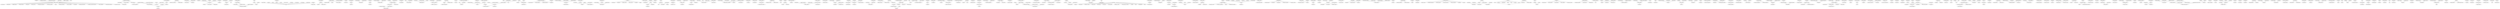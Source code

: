 strict graph  {
	911	 [label="b'healthcare'",
		level=2];
	659	 [label="b'machine learning'",
		level=1];
	911 -- 659;
	3839	 [label="b'geotechnical engineering'",
		level=2];
	3842	 [label="b'geomechanics'",
		level=2];
	3839 -- 3842;
	3830	 [label="b'civil engineering'",
		level=2];
	3839 -- 3830;
	3421	 [label="b'health policy'",
		level=2];
	5597	 [label="b'health services research'",
		level=2];
	3421 -- 5597;
	2245	 [label="b'health economics'",
		level=1];
	3421 -- 2245;
	3662	 [label="b'particle physics'",
		level=2];
	3685	 [label="b'nuclear physics'",
		level=2];
	3662 -- 3685;
	1147	 [label="b'cosmology'",
		level=1];
	3662 -- 1147;
	388	 [label="b'speciation'",
		level=2];
	345	 [label="b'evolution'",
		level=1];
	388 -- 345;
	2657	 [label="b'electromagnetics'",
		level=2];
	2648	 [label="b'antennas'",
		level=2];
	2657 -- 2648;
	1936	 [label="b'health psychology'",
		level=2];
	1922	 [label="b'social psychology'",
		level=1];
	1936 -- 1922;
	4037	 [label="b'ptsd'",
		level=2];
	1584	 [label="b'trauma'",
		level=2];
	4037 -- 1584;
	742	 [label="b'marine biology'",
		level=2];
	374	 [label="b'ecology'",
		level=1];
	742 -- 374;
	3160	 [label="b'protein folding'",
		level=2];
	3012	 [label="b'biophysics'",
		level=1];
	3160 -- 3012;
	1524	 [label="b'image processing'",
		level=1];
	4227	 [label="b'biomedical imaging'",
		level=2];
	1524 -- 4227;
	4211	 [label="b'signal'",
		level=2];
	1524 -- 4211;
	4212	 [label="b'inverse problems'",
		level=2];
	1524 -- 4212;
	561	 [label="b'sociology'",
		level=1];
	1710	 [label="b'social theory'",
		level=2];
	561 -- 1710;
	4398	 [label="b'supercapacitors'",
		level=2];
	4391	 [label="b'batteries'",
		level=2];
	4398 -- 4391;
	3233	 [label="b'international law'",
		level=2];
	440	 [label="b'human rights'",
		level=1];
	3233 -- 440;
	3159	 [label="b'soft matter'",
		level=1];
	3746	 [label="b'colloids'",
		level=2];
	3159 -- 3746;
	414	 [label="b'economic development'",
		level=2];
	397	 [label="b'political economy'",
		level=1];
	414 -- 397;
	4731	 [label="b'mathematics education'",
		level=2];
	4606	 [label="b'teacher education'",
		level=2];
	4731 -- 4606;
	2470	 [label="b'schizophrenia'",
		level=2];
	476	 [label="b'neuroimaging'",
		level=1];
	2470 -- 476;
	3031	 [label="b'nmr'",
		level=2];
	3011	 [label="b'structural biology'",
		level=1];
	3031 -- 3011;
	1102	 [label="b'soil science'",
		level=2];
	1085	 [label="b'biogeochemistry'",
		level=1];
	1102 -- 1085;
	2776	 [label="b'neuropsychology'",
		level=2];
	556	 [label="b'cognitive neuroscience'",
		level=1];
	2776 -- 556;
	2225	 [label="b'meteorology'",
		level=2];
	1304	 [label="b'climate'",
		level=1];
	2225 -- 1304;
	4356	 [label="b'atmospheric science'",
		level=2];
	2225 -- 4356;
	1641	 [label="b'wireless'",
		level=2];
	1623	 [label="b'networks'",
		level=1];
	1641 -- 1623;
	4830	 [label="b'risk'",
		level=2];
	5	 [label="b'resilience'",
		level=2];
	4830 -- 5;
	1135	 [label="b'information literacy'",
		level=2];
	1128	 [label="b'library'",
		level=2];
	1135 -- 1128;
	1229	 [label="b'e-learning'",
		level=2];
	560	 [label="b'educational technology'",
		level=1];
	1229 -- 560;
	2013	 [label="b'aids'",
		level=2];
	1807	 [label="b'hiv'",
		level=1];
	2013 -- 1807;
	1140	 [label="b'bibliometrics'",
		level=2];
	1134	 [label="b'information science'",
		level=2];
	1140 -- 1134;
	1864	 [label="b'ethics'",
		level=1];
	1870	 [label="b'bioethics'",
		level=2];
	1864 -- 1870;
	1871	 [label="b'political philosophy'",
		level=2];
	1864 -- 1871;
	71	 [label="b'condensed matter physics'",
		level=1];
	1902	 [label="b'superconductivity'",
		level=2];
	71 -- 1902;
	1904	 [label="b'theoretical physics'",
		level=2];
	71 -- 1904;
	1909	 [label="b'computational physics'",
		level=2];
	71 -- 1909;
	1897	 [label="b'magnetism'",
		level=2];
	71 -- 1897;
	983	 [label="b'social network analysis'",
		level=2];
	837	 [label="b'data mining'",
		level=1];
	983 -- 837;
	1777	 [label="b'investments'",
		level=2];
	1764	 [label="b'finance'",
		level=1];
	1777 -- 1764;
	3554	 [label="b'american politics'",
		level=2];
	3548	 [label="b'public opinion'",
		level=1];
	3554 -- 3548;
	1519	 [label="b'robotics'",
		level=1];
	2404	 [label="b'mechatronics'",
		level=2];
	1519 -- 2404;
	2393	 [label="b'automation'",
		level=2];
	1519 -- 2393;
	2379	 [label="b'nonlinear control'",
		level=2];
	1519 -- 2379;
	2424	 [label="b'control systems'",
		level=2];
	1519 -- 2424;
	2382	 [label="b'navigation'",
		level=2];
	1519 -- 2382;
	2384	 [label="b'haptics'",
		level=2];
	1519 -- 2384;
	1690	 [label="b'linguistics'",
		level=1];
	2207	 [label="b'syntax'",
		level=2];
	1690 -- 2207;
	2205	 [label="b'sociolinguistics'",
		level=2];
	1690 -- 2205;
	2206	 [label="b'phonology'",
		level=2];
	1690 -- 2206;
	2342	 [label="b'urban'",
		level=2];
	2333	 [label="b'architecture'",
		level=1];
	2342 -- 2333;
	4250	 [label="b'innate immunity'",
		level=2];
	247	 [label="b'inflammation'",
		level=1];
	4250 -- 247;
	1531	 [label="b'image analysis'",
		level=2];
	841	 [label="b'computer vision'",
		level=1];
	1531 -- 841;
	1926	 [label="b'emotion regulation'",
		level=2];
	1169	 [label="b'emotion'",
		level=1];
	1926 -- 1169;
	5013	 [label="b'mindfulness'",
		level=2];
	1926 -- 5013;
	2357	 [label="b'urban planning'",
		level=2];
	2360	 [label="b'housing'",
		level=2];
	2357 -- 2360;
	2341	 [label="b'urban design'",
		level=2];
	2357 -- 2341;
	319	 [label="b'plant science'",
		level=2];
	282	 [label="b'molecular biology'",
		level=1];
	319 -- 282;
	2854	 [label="b'interaction design'",
		level=2];
	1009	 [label="b'human-computer interaction'",
		level=1];
	2854 -- 1009;
	1765	 [label="b'economic history'",
		level=2];
	1760	 [label="b'economics'",
		level=1];
	1765 -- 1760;
	1778	 [label="b'urban economics'",
		level=2];
	1771	 [label="b'real estate'",
		level=2];
	1778 -- 1771;
	3251	 [label="b'photonic crystals'",
		level=2];
	644	 [label="b'nanophotonics'",
		level=1];
	3251 -- 644;
	3853	 [label="b'rock mechanics'",
		level=2];
	3842 -- 3853;
	3306	 [label="b'polymer chemistry'",
		level=2];
	29	 [label="b'organic chemistry'",
		level=1];
	3306 -- 29;
	4542	 [label="b'digital libraries'",
		level=2];
	857	 [label="b'information retrieval'",
		level=1];
	4542 -- 857;
	4563	 [label="b'digital humanities'",
		level=2];
	4542 -- 4563;
	4119	 [label="b'ethnicity'",
		level=2];
	2809	 [label="b'race'",
		level=1];
	4119 -- 2809;
	4506	 [label="b'branding'",
		level=2];
	2915	 [label="b'marketing'",
		level=1];
	4506 -- 2915;
	4562	 [label="b'political parties'",
		level=2];
	3552	 [label="b'elections'",
		level=2];
	4562 -- 3552;
	635	 [label="b'optical communications'",
		level=2];
	622	 [label="b'photonics'",
		level=1];
	635 -- 622;
	2256	 [label="b'labour economics'",
		level=2];
	2243	 [label="b'economics of education'",
		level=2];
	2256 -- 2243;
	2804	 [label="b'social movements'",
		level=1];
	3002	 [label="b'political sociology'",
		level=2];
	2804 -- 3002;
	1925	 [label="b'psychophysiology'",
		level=2];
	1169 -- 1925;
	4871	 [label="b'stochastic processes'",
		level=2];
	1742	 [label="b'probability'",
		level=2];
	4871 -- 1742;
	4873	 [label="b'probability theory'",
		level=2];
	4871 -- 4873;
	2597	 [label="b'mineralogy'",
		level=2];
	2584	 [label="b'geochemistry'",
		level=1];
	2597 -- 2584;
	2144	 [label="b'critical theory'",
		level=2];
	2137	 [label="b'cultural studies'",
		level=2];
	2144 -- 2137;
	2324	 [label="b'printed electronics'",
		level=2];
	3719	 [label="b'flexible electronics'",
		level=2];
	2324 -- 3719;
	2316	 [label="b'organic electronics'",
		level=2];
	2324 -- 2316;
	2992	 [label="b'phonetics'",
		level=2];
	2992 -- 2206;
	1274	 [label="b'sustainable development'",
		level=2];
	727	 [label="b'climate change'",
		level=1];
	1274 -- 727;
	3135	 [label="b'system identification'",
		level=2];
	2377	 [label="b'control'",
		level=1];
	3135 -- 2377;
	5142	 [label="b'soil'",
		level=2];
	3515	 [label="b'water'",
		level=2];
	5142 -- 3515;
	2593	 [label="b'paleoclimate'",
		level=2];
	2612	 [label="b'paleoceanography'",
		level=2];
	2593 -- 2612;
	2593 -- 2584;
	4374	 [label="b'social policy'",
		level=2];
	4368	 [label="b'poverty'",
		level=2];
	4374 -- 4368;
	1417	 [label="b'formal methods'",
		level=1];
	5161	 [label="b'verification'",
		level=2];
	1417 -- 5161;
	3897	 [label="b'partial differential equations'",
		level=2];
	3939	 [label="b'analysis'",
		level=2];
	3897 -- 3939;
	3893	 [label="b'numerical analysis'",
		level=1];
	3897 -- 3893;
	4285	 [label="b'computational fluid dynamics'",
		level=1];
	4301	 [label="b'multiphase flow'",
		level=2];
	4285 -- 4301;
	1707	 [label="b'criminology'",
		level=1];
	3491	 [label="b'violence'",
		level=2];
	1707 -- 3491;
	3488	 [label="b'crime'",
		level=2];
	1707 -- 3488;
	2958	 [label="b'coding theory'",
		level=2];
	2933	 [label="b'information theory'",
		level=1];
	2958 -- 2933;
	3874	 [label="b'photocatalysis'",
		level=2];
	54	 [label="b'nanomaterials'",
		level=1];
	3874 -- 54;
	2289	 [label="b'neural engineering'",
		level=2];
	474	 [label="b'biomedical engineering'",
		level=1];
	2289 -- 474;
	1518	 [label="b'computer graphics'",
		level=1];
	2100	 [label="b'visualization'",
		level=2];
	1518 -- 2100;
	2085	 [label="b'virtual reality'",
		level=2];
	1518 -- 2085;
	134	 [label="b'nanomedicine'",
		level=1];
	1220	 [label="b'molecular imaging'",
		level=2];
	134 -- 1220;
	2562	 [label="b'composite materials'",
		level=2];
	2543	 [label="b'fracture mechanics'",
		level=2];
	2562 -- 2543;
	283	 [label="b'microbial ecology'",
		level=1];
	1087	 [label="b'environmental microbiology'",
		level=2];
	283 -- 1087;
	1214	 [label="b'energy economics'",
		level=2];
	1205	 [label="b'environmental economics'",
		level=1];
	1214 -- 1205;
	5725	 [label="b'energy policy'",
		level=2];
	1214 -- 5725;
	1894	 [label="b'coatings'",
		level=2];
	52	 [label="b'corrosion'",
		level=2];
	1894 -- 52;
	4959	 [label="b'tribology'",
		level=2];
	1894 -- 4959;
	4752	 [label="b'human geography'",
		level=2];
	4751	 [label="b'urban studies'",
		level=2];
	4752 -- 4751;
	5406	 [label="b'uncertainty quantification'",
		level=2];
	5406 -- 4212;
	1338	 [label="b'gis'",
		level=1];
	1389	 [label="b'spatial analysis'",
		level=2];
	1338 -- 1389;
	327	 [label="b'neuroscience'",
		level=1];
	519	 [label="b'plasticity'",
		level=2];
	327 -- 519;
	500	 [label="b'neurosurgery'",
		level=2];
	327 -- 500;
	507	 [label="b'alzheimer s disease'",
		level=2];
	327 -- 507;
	475	 [label="b'motor control'",
		level=2];
	327 -- 475;
	529	 [label="b'gene therapy'",
		level=2];
	327 -- 529;
	480	 [label="b'ion channels'",
		level=2];
	327 -- 480;
	495	 [label="b'neurophysiology'",
		level=2];
	327 -- 495;
	532	 [label="b'parkinson s disease'",
		level=2];
	327 -- 532;
	468	 [label="b'electrophysiology'",
		level=2];
	327 -- 468;
	515	 [label="b'neurodegenerative diseases'",
		level=2];
	327 -- 515;
	521	 [label="b'epilepsy'",
		level=2];
	327 -- 521;
	505	 [label="b'sleep'",
		level=2];
	327 -- 505;
	469	 [label="b'ophthalmology'",
		level=2];
	327 -- 469;
	478	 [label="b'pain'",
		level=2];
	327 -- 478;
	2912	 [label="b'organizational behavior'",
		level=2];
	2904	 [label="b'management'",
		level=1];
	2912 -- 2904;
	2764	 [label="b'medical education'",
		level=2];
	2756	 [label="b'assessment'",
		level=2];
	2764 -- 2756;
	3596	 [label="b'biomedical optics'",
		level=2];
	623	 [label="b'biophotonics'",
		level=2];
	3596 -- 623;
	868	 [label="b'reinforcement learning'",
		level=2];
	868 -- 659;
	3177	 [label="b'statistical mechanics'",
		level=1];
	5700	 [label="b'molecular simulation'",
		level=2];
	3177 -- 5700;
	1942	 [label="b'social cognition'",
		level=2];
	1922 -- 1942;
	1945	 [label="b'quantitative methods'",
		level=2];
	1922 -- 1945;
	1475	 [label="b'energy systems'",
		level=2];
	840	 [label="b'optimization'",
		level=1];
	1475 -- 840;
	1057	 [label="b'planning'",
		level=2];
	838	 [label="b'artificial intelligence'",
		level=1];
	1057 -- 838;
	240	 [label="b'cell signaling'",
		level=2];
	192	 [label="b'cancer'",
		level=1];
	240 -- 192;
	1007	 [label="b'cognitive science'",
		level=1];
	1687	 [label="b'computational modeling'",
		level=2];
	1007 -- 1687;
	3134	 [label="b'estimation'",
		level=2];
	2377 -- 3134;
	3125	 [label="b'dynamics'",
		level=2];
	2377 -- 3125;
	2219	 [label="b'discourse analysis'",
		level=2];
	2219 -- 2205;
	3020	 [label="b'crystallography'",
		level=2];
	3020 -- 3011;
	3234	 [label="b'constitutional law'",
		level=2];
	3234 -- 440;
	3917	 [label="b'numerical modeling'",
		level=2];
	3917 -- 3853;
	346	 [label="b'bioinformatics'",
		level=1];
	670	 [label="b'statistical genetics'",
		level=2];
	346 -- 670;
	687	 [label="b'microbiome'",
		level=2];
	346 -- 687;
	681	 [label="b'metagenomics'",
		level=2];
	346 -- 681;
	704	 [label="b'comparative genomics'",
		level=2];
	346 -- 704;
	694	 [label="b'molecular evolution'",
		level=2];
	346 -- 694;
	33	 [label="b'surface science'",
		level=2];
	4429	 [label="b'heterogeneous catalysis'",
		level=2];
	33 -- 4429;
	12	 [label="b'catalysis'",
		level=1];
	33 -- 12;
	5091	 [label="b'clinical psychology'",
		level=2];
	3973	 [label="b'anxiety'",
		level=2];
	5091 -- 3973;
	877	 [label="b'computational social science'",
		level=2];
	877 -- 659;
	7	 [label="b'corporate social responsibility'",
		level=2];
	1	 [label="b'sustainability'",
		level=1];
	7 -- 1;
	578	 [label="b'food science'",
		level=2];
	559	 [label="b'technology'",
		level=1];
	578 -- 559;
	1309	 [label="b'water resources'",
		level=2];
	1264	 [label="b'hydrology'",
		level=1];
	1309 -- 1264;
	1656	 [label="b'wireless networks'",
		level=1];
	1673	 [label="b'sensor networks'",
		level=2];
	1656 -- 1673;
	241	 [label="b'microbiology'",
		level=1];
	297	 [label="b'food safety'",
		level=2];
	241 -- 297;
	293	 [label="b'molecular genetics'",
		level=2];
	241 -- 293;
	287	 [label="b'mycology'",
		level=2];
	241 -- 287;
	4901	 [label="b'cognitive development'",
		level=2];
	4898	 [label="b'developmental psychology'",
		level=2];
	4901 -- 4898;
	4433	 [label="b'international economics'",
		level=2];
	2246	 [label="b'macroeconomics'",
		level=1];
	4433 -- 2246;
	842	 [label="b'big data'",
		level=1];
	1592	 [label="b'analytics'",
		level=2];
	842 -- 1592;
	3998	 [label="b'synthetic biology'",
		level=1];
	4011	 [label="b'metabolic engineering'",
		level=2];
	3998 -- 4011;
	4010	 [label="b'protein engineering'",
		level=2];
	3998 -- 4010;
	1198	 [label="b'well-being'",
		level=2];
	1172	 [label="b'health'",
		level=1];
	1198 -- 1172;
	2224	 [label="b'physical oceanography'",
		level=2];
	1304 -- 2224;
	5831	 [label="b'macroecology'",
		level=2];
	768	 [label="b'biogeography'",
		level=1];
	5831 -- 768;
	2863	 [label="b'user experience'",
		level=2];
	5542	 [label="b'usability'",
		level=2];
	2863 -- 5542;
	2863 -- 1009;
	3900	 [label="b'scientific computing'",
		level=2];
	3900 -- 3893;
	51	 [label="b'materials science'",
		level=1];
	88	 [label="b'polymer science'",
		level=2];
	51 -- 88;
	85	 [label="b'mechanical engineering'",
		level=2];
	51 -- 85;
	84	 [label="b'solid state physics'",
		level=2];
	51 -- 84;
	86	 [label="b'electrical engineering'",
		level=2];
	51 -- 86;
	103	 [label="b'electron microscopy'",
		level=2];
	51 -- 103;
	73	 [label="b'metallurgy'",
		level=2];
	51 -- 73;
	96	 [label="b'ceramics'",
		level=2];
	51 -- 96;
	2607	 [label="b'geochronology'",
		level=2];
	2607 -- 2584;
	5874	 [label="b'isotope geochemistry'",
		level=2];
	2607 -- 5874;
	4413	 [label="b'stratigraphy'",
		level=2];
	2588	 [label="b'sedimentology'",
		level=2];
	4413 -- 2588;
	1523	 [label="b'augmented reality'",
		level=2];
	1523 -- 841;
	2269	 [label="b'water treatment'",
		level=2];
	2266	 [label="b'environmental engineering'",
		level=1];
	2269 -- 2266;
	562	 [label="b'gender'",
		level=1];
	2813	 [label="b'youth'",
		level=2];
	562 -- 2813;
	2820	 [label="b'diversity'",
		level=2];
	562 -- 2820;
	2818	 [label="b'globalization'",
		level=2];
	562 -- 2818;
	2826	 [label="b'family'",
		level=2];
	562 -- 2826;
	2824	 [label="b'sport'",
		level=2];
	562 -- 2824;
	2805	 [label="b'work'",
		level=2];
	562 -- 2805;
	2829	 [label="b'sexuality'",
		level=2];
	562 -- 2829;
	3657	 [label="b'music'",
		level=2];
	1170	 [label="b'language'",
		level=1];
	3657 -- 1170;
	326	 [label="b'genomics'",
		level=1];
	362	 [label="b'human genetics'",
		level=2];
	326 -- 362;
	361	 [label="b'gene expression'",
		level=2];
	326 -- 361;
	365	 [label="b'transcriptomics'",
		level=2];
	326 -- 365;
	349	 [label="b'gene regulation'",
		level=2];
	326 -- 349;
	352	 [label="b'evolutionary genetics'",
		level=2];
	326 -- 352;
	3161	 [label="b'physical chemistry'",
		level=1];
	4158	 [label="b'ultrafast spectroscopy'",
		level=2];
	3161 -- 4158;
	4160	 [label="b'chemical physics'",
		level=2];
	3161 -- 4160;
	4162	 [label="b'photochemistry'",
		level=2];
	3161 -- 4162;
	28	 [label="b'electrochemistry'",
		level=1];
	52 -- 28;
	2030	 [label="b'computer architecture'",
		level=1];
	2040	 [label="b'vlsi'",
		level=2];
	2030 -- 2040;
	2585	 [label="b'tectonics'",
		level=2];
	2571	 [label="b'geology'",
		level=1];
	2585 -- 2571;
	3632	 [label="b'structural geology'",
		level=2];
	2585 -- 3632;
	772	 [label="b'behaviour'",
		level=2];
	772 -- 374;
	1791	 [label="b'combinatorics'",
		level=2];
	1796	 [label="b'algebra'",
		level=2];
	1791 -- 1796;
	1779	 [label="b'graph theory'",
		level=1];
	1791 -- 1779;
	1794	 [label="b'number theory'",
		level=2];
	1791 -- 1794;
	626	 [label="b'lasers'",
		level=2];
	617	 [label="b'optics'",
		level=1];
	626 -- 617;
	4636	 [label="b'international trade'",
		level=2];
	1767	 [label="b'industrial organization'",
		level=1];
	4636 -- 1767;
	1289	 [label="b'coral reefs'",
		level=2];
	1289 -- 727;
	1573	 [label="b'medical physics'",
		level=2];
	1517	 [label="b'medical imaging'",
		level=1];
	1573 -- 1517;
	2765	 [label="b'evaluation'",
		level=2];
	2756 -- 2765;
	1937	 [label="b'personality'",
		level=1];
	2756 -- 1937;
	485	 [label="b'vision'",
		level=1];
	3890	 [label="b'psychophysics'",
		level=2];
	485 -- 3890;
	399	 [label="b'labor'",
		level=2];
	373	 [label="b'development'",
		level=1];
	399 -- 373;
	110	 [label="b'solar cells'",
		level=1];
	2321	 [label="b'quantum dots'",
		level=2];
	110 -- 2321;
	110 -- 2316;
	3396	 [label="b'cardiovascular disease'",
		level=2];
	3370	 [label="b'diabetes'",
		level=1];
	3396 -- 3370;
	1347	 [label="b'glaciology'",
		level=2];
	1302	 [label="b'remote sensing'",
		level=1];
	1347 -- 1302;
	861	 [label="b'deep learning'",
		level=2];
	861 -- 659;
	1146	 [label="b'plasma physics'",
		level=2];
	618	 [label="b'astrophysics'",
		level=1];
	1146 -- 618;
	830	 [label="b'internal medicine'",
		level=2];
	826	 [label="b'cardiology'",
		level=2];
	830 -- 826;
	826 -- 468;
	5105	 [label="b'rhetoric'",
		level=2];
	2928	 [label="b'composites'",
		level=1];
	5105 -- 2928;
	2674	 [label="b'supply chain management'",
		level=1];
	2701	 [label="b'operations management'",
		level=2];
	2674 -- 2701;
	212	 [label="b'autophagy'",
		level=2];
	212 -- 192;
	1682	 [label="b'psycholinguistics'",
		level=1];
	1691	 [label="b'bilingualism'",
		level=2];
	1682 -- 1691;
	1689	 [label="b'second language acquisition'",
		level=2];
	1682 -- 1689;
	3292	 [label="b'quantum physics'",
		level=2];
	3256	 [label="b'quantum information'",
		level=1];
	3292 -- 3256;
	2628	 [label="b'stem cell biology'",
		level=2];
	330	 [label="b'developmental biology'",
		level=1];
	2628 -- 330;
	2867	 [label="b'social computing'",
		level=2];
	2867 -- 1009;
	3769	 [label="b'parenting'",
		level=2];
	563	 [label="b'child development'",
		level=2];
	3769 -- 563;
	589	 [label="b'entrepreneurship'",
		level=1];
	4194	 [label="b'innovation management'",
		level=2];
	589 -- 4194;
	4182	 [label="b'strategic management'",
		level=2];
	589 -- 4182;
	408	 [label="b'political ecology'",
		level=2];
	408 -- 397;
	1857	 [label="b'philosophy of language'",
		level=2];
	1849	 [label="b'metaphysics'",
		level=1];
	1857 -- 1849;
	3960	 [label="b'journalism'",
		level=2];
	3551	 [label="b'political communication'",
		level=1];
	3960 -- 3551;
	2913	 [label="b'business'",
		level=2];
	2913 -- 2904;
	2781	 [label="b'visual perception'",
		level=2];
	2781 -- 556;
	3392	 [label="b'endocrinology'",
		level=2];
	3392 -- 3370;
	426	 [label="b'latin america'",
		level=2];
	405	 [label="b'comparative politics'",
		level=1];
	426 -- 405;
	2692	 [label="b'scheduling'",
		level=2];
	1462	 [label="b'operations research'",
		level=1];
	2692 -- 1462;
	1787	 [label="b'theoretical computer science'",
		level=2];
	846	 [label="b'algorithms'",
		level=1];
	1787 -- 846;
	3659	 [label="b'literacy'",
		level=2];
	1170 -- 3659;
	819	 [label="b'population ecology'",
		level=2];
	726	 [label="b'conservation biology'",
		level=1];
	819 -- 726;
	3327	 [label="b'signal transduction'",
		level=2];
	317	 [label="b'cancer biology'",
		level=1];
	3327 -- 317;
	791	 [label="b'disease ecology'",
		level=2];
	791 -- 726;
	2334	 [label="b'manufacturing'",
		level=2];
	585	 [label="b'design'",
		level=1];
	2334 -- 585;
	1241	 [label="b'energy harvesting'",
		level=2];
	109	 [label="b'mems'",
		level=1];
	1241 -- 109;
	3681	 [label="b'general relativity'",
		level=2];
	3681 -- 1147;
	4524	 [label="b'decision making'",
		level=1];
	4584	 [label="b'judgment'",
		level=2];
	4524 -- 4584;
	146	 [label="b'tissue engineering'",
		level=1];
	185	 [label="b'regenerative medicine'",
		level=2];
	146 -- 185;
	174	 [label="b'3d printing'",
		level=2];
	146 -- 174;
	2936	 [label="b'cognitive radio'",
		level=2];
	2112	 [label="b'wireless communications'",
		level=1];
	2936 -- 2112;
	2759	 [label="b'psychopathology'",
		level=2];
	2759 -- 1937;
	1858	 [label="b'philosophy of science'",
		level=2];
	1858 -- 1849;
	918	 [label="b'affective computing'",
		level=2];
	918 -- 659;
	3224	 [label="b'molecular'",
		level=2];
	3013	 [label="b'cell biology'",
		level=1];
	3224 -- 3013;
	863	 [label="b'nlp'",
		level=2];
	863 -- 659;
	149	 [label="b'self-assembly'",
		level=2];
	133	 [label="b'biomaterials'",
		level=1];
	149 -- 133;
	3158	 [label="b'proteins'",
		level=2];
	3012 -- 3158;
	3171	 [label="b'polymer physics'",
		level=2];
	3012 -- 3171;
	5279	 [label="b'mechanics of materials'",
		level=2];
	2549	 [label="b'solid mechanics'",
		level=2];
	5279 -- 2549;
	1751	 [label="b'research methods'",
		level=2];
	844	 [label="b'statistics'",
		level=1];
	1751 -- 844;
	633	 [label="b'plasmonics'",
		level=1];
	648	 [label="b'nanofabrication'",
		level=2];
	633 -- 648;
	3599	 [label="b'semantics'",
		level=2];
	2207 -- 3599;
	3598	 [label="b'morphology'",
		level=2];
	2207 -- 3598;
	555	 [label="b'education'",
		level=1];
	555 -- 563;
	1808	 [label="b'public health'",
		level=1];
	2874	 [label="b'dentistry'",
		level=2];
	1808 -- 2874;
	2792	 [label="b'learning'",
		level=1];
	4841	 [label="b'teaching'",
		level=2];
	2792 -- 4841;
	870	 [label="b'crowdsourcing'",
		level=2];
	659 -- 870;
	935	 [label="b'data analytics'",
		level=2];
	659 -- 935;
	917	 [label="b'applied statistics'",
		level=2];
	659 -- 917;
	874	 [label="b'bayesian statistics'",
		level=2];
	659 -- 874;
	945	 [label="b'data analysis'",
		level=2];
	659 -- 945;
	956	 [label="b'neural networks'",
		level=2];
	659 -- 956;
	948	 [label="b'computational intelligence'",
		level=2];
	659 -- 948;
	856	 [label="b'medical image analysis'",
		level=2];
	659 -- 856;
	855	 [label="b'speech'",
		level=2];
	659 -- 855;
	843	 [label="b'biomedical informatics'",
		level=2];
	659 -- 843;
	903	 [label="b'speech recognition'",
		level=2];
	659 -- 903;
	850	 [label="b'text mining'",
		level=2];
	659 -- 850;
	880	 [label="b'digital signal processing'",
		level=2];
	659 -- 880;
	851	 [label="b'intelligent transportation systems'",
		level=2];
	659 -- 851;
	858	 [label="b'data visualization'",
		level=2];
	659 -- 858;
	894	 [label="b'medical image processing'",
		level=2];
	659 -- 894;
	876	 [label="b'recommender systems'",
		level=2];
	659 -- 876;
	3588	 [label="b'social'",
		level=2];
	3588 -- 1871;
	2510	 [label="b'mechanobiology'",
		level=2];
	2376	 [label="b'biomechanics'",
		level=1];
	2510 -- 2376;
	1306	 [label="b'ecohydrology'",
		level=2];
	1306 -- 1264;
	1010	 [label="b'semantic web'",
		level=1];
	2975	 [label="b'ontologies'",
		level=2];
	1010 -- 2975;
	2970	 [label="b'linked data'",
		level=2];
	1010 -- 2970;
	1831	 [label="b'mechanism design'",
		level=2];
	1461	 [label="b'game theory'",
		level=1];
	1831 -- 1461;
	1019	 [label="b'multi-agent systems'",
		level=2];
	838 -- 1019;
	1030	 [label="b'evolutionary computation'",
		level=2];
	838 -- 1030;
	1061	 [label="b'games'",
		level=2];
	838 -- 1061;
	1015	 [label="b'knowledge representation'",
		level=2];
	838 -- 1015;
	5336	 [label="b'trust'",
		level=2];
	2494	 [label="b'privacy'",
		level=1];
	5336 -- 2494;
	2635	 [label="b'radiology'",
		level=2];
	1572	 [label="b'mri'",
		level=1];
	2635 -- 1572;
	1983	 [label="b'sentiment analysis'",
		level=2];
	847	 [label="b'natural language processing'",
		level=1];
	1983 -- 847;
	271	 [label="b'vaccines'",
		level=2];
	205	 [label="b'immunology'",
		level=1];
	271 -- 205;
	628	 [label="b'microscopy'",
		level=2];
	628 -- 617;
	2587	 [label="b'paleontology'",
		level=2];
	2571 -- 2587;
	2571 -- 2588;
	2592	 [label="b'earth sciences'",
		level=2];
	2571 -- 2592;
	1574	 [label="b'magnetic resonance imaging'",
		level=2];
	1574 -- 1517;
	2722	 [label="b'land use'",
		level=2];
	2715	 [label="b'transportation'",
		level=1];
	2722 -- 2715;
	3389	 [label="b'metabolism'",
		level=1];
	3797	 [label="b'mitochondria'",
		level=2];
	3389 -- 3797;
	4572	 [label="b'children'",
		level=2];
	2813 -- 4572;
	3810	 [label="b'earthquake engineering'",
		level=2];
	3805	 [label="b'structural dynamics'",
		level=2];
	3810 -- 3805;
	3819	 [label="b'structural engineering'",
		level=2];
	3810 -- 3819;
	3822	 [label="b'structures'",
		level=2];
	3810 -- 3822;
	112	 [label="b'semiconductors'",
		level=1];
	4019	 [label="b'microelectronics'",
		level=2];
	112 -- 4019;
	4017	 [label="b'nanostructures'",
		level=2];
	112 -- 4017;
	4316	 [label="b'paleoecology'",
		level=2];
	4316 -- 2587;
	752	 [label="b'botany'",
		level=2];
	752 -- 374;
	1109	 [label="b'ecosystem ecology'",
		level=2];
	1109 -- 1085;
	1802	 [label="b'algebraic geometry'",
		level=2];
	1802 -- 1794;
	2459	 [label="b'differential geometry'",
		level=2];
	2458	 [label="b'mathematical physics'",
		level=2];
	2459 -- 2458;
	1491	 [label="b'wind energy'",
		level=2];
	1481	 [label="b'renewable energy'",
		level=1];
	1491 -- 1481;
	1942 -- 4898;
	1215	 [label="b'resource economics'",
		level=2];
	1215 -- 1205;
	5895	 [label="b'environmental'",
		level=2];
	1215 -- 5895;
	4886	 [label="b'geometry'",
		level=2];
	4886 -- 1796;
	5281	 [label="b'nanomechanics'",
		level=2];
	5281 -- 2549;
	3123	 [label="b'dynamical systems'",
		level=1];
	3619	 [label="b'mathematical biology'",
		level=2];
	3123 -- 3619;
	1386	 [label="b'geography'",
		level=1];
	1386 -- 4751;
	314	 [label="b'plant physiology'",
		level=2];
	1845	 [label="b'photosynthesis'",
		level=2];
	314 -- 1845;
	314 -- 282;
	1653	 [label="b'theoretical ecology'",
		level=2];
	787	 [label="b'community ecology'",
		level=1];
	1653 -- 787;
	1856	 [label="b'philosophy'",
		level=1];
	1866	 [label="b'literature'",
		level=2];
	1856 -- 1866;
	1268	 [label="b'air pollution'",
		level=2];
	727 -- 1268;
	1288	 [label="b'adaptation'",
		level=2];
	727 -- 1288;
	1291	 [label="b'carbon cycle'",
		level=2];
	727 -- 1291;
	1276	 [label="b'forest ecology'",
		level=2];
	727 -- 1276;
	40	 [label="b'adsorption'",
		level=2];
	40 -- 12;
	3751	 [label="b'pragmatics'",
		level=2];
	3599 -- 3751;
	3552 -- 3548;
	2477	 [label="b'behavioural ecology'",
		level=2];
	2487	 [label="b'animal behaviour'",
		level=2];
	2477 -- 2487;
	729	 [label="b'evolutionary biology'",
		level=1];
	2477 -- 729;
	5009	 [label="b'instrumentation'",
		level=2];
	1249	 [label="b'sensors'",
		level=1];
	5009 -- 1249;
	5012	 [label="b'measurement'",
		level=2];
	5009 -- 5012;
	206	 [label="b'breast cancer'",
		level=2];
	206 -- 192;
	447	 [label="b'conflict'",
		level=2];
	430	 [label="b'international relations'",
		level=1];
	447 -- 430;
	848	 [label="b'signal processing'",
		level=1];
	2126	 [label="b'compressed sensing'",
		level=2];
	848 -- 2126;
	4277	 [label="b'new media'",
		level=2];
	3961	 [label="b'social media'",
		level=1];
	4277 -- 3961;
	4386	 [label="b'silicon photonics'",
		level=2];
	3257	 [label="b'nonlinear optics'",
		level=2];
	4386 -- 3257;
	3315	 [label="b'chemical biology'",
		level=1];
	4203	 [label="b'natural products'",
		level=2];
	3315 -- 4203;
	4317	 [label="b'paleobiology'",
		level=2];
	4317 -- 2587;
	208	 [label="b'dna repair'",
		level=2];
	208 -- 192;
	4772	 [label="b'aquaculture'",
		level=2];
	737	 [label="b'fisheries'",
		level=2];
	4772 -- 737;
	1775	 [label="b'banking'",
		level=2];
	1775 -- 1764;
	5084	 [label="b'molecular ecology'",
		level=2];
	384	 [label="b'population genetics'",
		level=1];
	5084 -- 384;
	243	 [label="b'oncology'",
		level=1];
	2448	 [label="b'hematology'",
		level=2];
	243 -- 2448;
	375	 [label="b'systematics'",
		level=2];
	2618	 [label="b'taxonomy'",
		level=2];
	375 -- 2618;
	375 -- 345;
	5081	 [label="b'conservation genetics'",
		level=2];
	5081 -- 384;
	1694	 [label="b'applied linguistics'",
		level=2];
	1694 -- 1689;
	998	 [label="b'business intelligence'",
		level=2];
	998 -- 837;
	1571	 [label="b'ultrasound'",
		level=2];
	1517 -- 1571;
	260	 [label="b'parasitology'",
		level=2];
	260 -- 205;
	5484	 [label="b'malaria'",
		level=2];
	260 -- 5484;
	3393	 [label="b'hypertension'",
		level=2];
	3393 -- 3370;
	1604	 [label="b'distributed computing'",
		level=1];
	5433	 [label="b'parallel'",
		level=2];
	1604 -- 5433;
	1486	 [label="b'energy efficiency'",
		level=2];
	1486 -- 1481;
	4808	 [label="b'complex fluids'",
		level=2];
	2926	 [label="b'rheology'",
		level=2];
	4808 -- 2926;
	1986	 [label="b'computational linguistics'",
		level=2];
	847 -- 1986;
	1993	 [label="b'information extraction'",
		level=2];
	847 -- 1993;
	1561	 [label="b'multimedia'",
		level=2];
	841 -- 1561;
	1476	 [label="b'reliability'",
		level=2];
	840 -- 1476;
	1474	 [label="b'optimal control'",
		level=2];
	840 -- 1474;
	2720	 [label="b'mobile'",
		level=2];
	2715 -- 2720;
	4533	 [label="b'behavioral finance'",
		level=2];
	3730	 [label="b'asset pricing'",
		level=2];
	4533 -- 3730;
	4156	 [label="b'computational chemistry'",
		level=1];
	4168	 [label="b'quantum chemistry'",
		level=2];
	4156 -- 4168;
	4171	 [label="b'molecular modeling'",
		level=2];
	4156 -- 4171;
	4166	 [label="b'theoretical chemistry'",
		level=2];
	4156 -- 4166;
	2460	 [label="b'quantum field theory'",
		level=2];
	2460 -- 2458;
	4143	 [label="b'string theory'",
		level=2];
	2460 -- 4143;
	825	 [label="b'spatial ecology'",
		level=2];
	726 -- 825;
	788	 [label="b'landscape ecology'",
		level=2];
	726 -- 788;
	802	 [label="b'herpetology'",
		level=2];
	726 -- 802;
	798	 [label="b'plant ecology'",
		level=2];
	726 -- 798;
	4881	 [label="b'interfaces'",
		level=2];
	3746 -- 4881;
	1773	 [label="b'risk management'",
		level=2];
	2891	 [label="b'project management'",
		level=2];
	1773 -- 2891;
	1773 -- 1764;
	1134 -- 1128;
	1485	 [label="b'biofuels'",
		level=1];
	3443	 [label="b'bioenergy'",
		level=2];
	1485 -- 3443;
	4653	 [label="b'biometrics'",
		level=2];
	862	 [label="b'pattern recognition'",
		level=1];
	4653 -- 862;
	1144	 [label="b'astronomy'",
		level=2];
	1144 -- 618;
	1971	 [label="b'mental health'",
		level=1];
	1974	 [label="b'nursing'",
		level=2];
	1971 -- 1974;
	2785	 [label="b'affective neuroscience'",
		level=2];
	556 -- 2785;
	1 -- 5;
	3712	 [label="b'astrobiology'",
		level=2];
	3696	 [label="b'planetary science'",
		level=2];
	3712 -- 3696;
	5826	 [label="b'materials'",
		level=1];
	5827	 [label="b'mechanics'",
		level=2];
	5826 -- 5827;
	2248	 [label="b'public finance'",
		level=2];
	1206	 [label="b'labor economics'",
		level=1];
	2248 -- 1206;
	390	 [label="b'animal behavior'",
		level=2];
	390 -- 345;
	329	 [label="b'epigenetics'",
		level=1];
	2302	 [label="b'transcription'",
		level=2];
	329 -- 2302;
	3879	 [label="b'energy conversion'",
		level=2];
	54 -- 3879;
	379	 [label="b'symbiosis'",
		level=2];
	379 -- 345;
	1243	 [label="b'microfluidics'",
		level=1];
	3204	 [label="b'nanofluidics'",
		level=2];
	1243 -- 3204;
	493	 [label="b'pharmacology'",
		level=1];
	4685	 [label="b'pharmacokinetics'",
		level=2];
	493 -- 4685;
	4684	 [label="b'toxicology'",
		level=2];
	493 -- 4684;
	1129	 [label="b'scholarly communication'",
		level=2];
	1126	 [label="b'open access'",
		level=2];
	1129 -- 1126;
	737 -- 374;
	62	 [label="b'electrocatalysis'",
		level=2];
	62 -- 28;
	3055	 [label="b'carbon nanotubes'",
		level=2];
	111	 [label="b'graphene'",
		level=1];
	3055 -- 111;
	3056	 [label="b'nanoelectronics'",
		level=2];
	3056 -- 111;
	1227	 [label="b'learning analytics'",
		level=2];
	1227 -- 560;
	114	 [label="b'surface chemistry'",
		level=2];
	69	 [label="b'nanotechnology'",
		level=1];
	114 -- 69;
	4248	 [label="b'oxidative stress'",
		level=2];
	247 -- 4248;
	2636	 [label="b'pet'",
		level=2];
	2636 -- 1572;
	3959	 [label="b'media effects'",
		level=2];
	3551 -- 3959;
	5395	 [label="b'pervasive computing'",
		level=2];
	1674	 [label="b'mobile computing'",
		level=1];
	5395 -- 1674;
	1242	 [label="b'nems'",
		level=2];
	109 -- 1242;
	3811	 [label="b'structural health monitoring'",
		level=2];
	3811 -- 3805;
	2175	 [label="b'heat transfer'",
		level=1];
	2191	 [label="b'thermoelectrics'",
		level=2];
	2175 -- 2191;
	2195	 [label="b'thermodynamics'",
		level=2];
	2175 -- 2195;
	3475	 [label="b'atmospheric chemistry'",
		level=2];
	1268 -- 3475;
	2187	 [label="b'fluid mechanics'",
		level=1];
	3758	 [label="b'aerodynamics'",
		level=2];
	2187 -- 3758;
	3830 -- 3819;
	3250	 [label="b'quantum optics'",
		level=1];
	3257 -- 3250;
	3964	 [label="b'health communication'",
		level=2];
	3964 -- 3959;
	4434	 [label="b'economic growth'",
		level=2];
	4434 -- 2246;
	594	 [label="b'knowledge management'",
		level=2];
	577	 [label="b'innovation'",
		level=1];
	594 -- 577;
	619	 [label="b'mathematics'",
		level=1];
	619 -- 2458;
	242	 [label="b'infectious diseases'",
		level=1];
	2079	 [label="b'pediatrics'",
		level=2];
	242 -- 2079;
	1860	 [label="b'epistemology'",
		level=2];
	1849 -- 1860;
	2110	 [label="b'communication'",
		level=1];
	2131	 [label="b'media studies'",
		level=2];
	2110 -- 2131;
	3264	 [label="b'atomic physics'",
		level=2];
	3264 -- 3250;
	2508	 [label="b'orthopaedics'",
		level=2];
	2376 -- 2508;
	2505	 [label="b'sports science'",
		level=2];
	2376 -- 2505;
	2504	 [label="b'rehabilitation'",
		level=2];
	2376 -- 2504;
	2501	 [label="b'ergonomics'",
		level=2];
	2376 -- 2501;
	2527	 [label="b'finite element analysis'",
		level=2];
	2376 -- 2527;
	2333 -- 2341;
	2348	 [label="b'art'",
		level=2];
	2333 -- 2348;
	1355	 [label="b'data assimilation'",
		level=2];
	1355 -- 1302;
	3069	 [label="b'network science'",
		level=2];
	1638	 [label="b'complex systems'",
		level=1];
	3069 -- 1638;
	4503	 [label="b'tourism'",
		level=2];
	2915 -- 4503;
	4505	 [label="b'advertising'",
		level=2];
	2915 -- 4505;
	1101	 [label="b'carbon'",
		level=2];
	1101 -- 1085;
	4345	 [label="b'environmental chemistry'",
		level=2];
	3096	 [label="b'analytical chemistry'",
		level=1];
	4345 -- 3096;
	4137	 [label="b'plant pathology'",
		level=2];
	4137 -- 287;
	489	 [label="b'neurology'",
		level=1];
	4242	 [label="b'stroke'",
		level=2];
	489 -- 4242;
	3068	 [label="b'complex networks'",
		level=2];
	3068 -- 1638;
	2688	 [label="b'metaheuristics'",
		level=2];
	1462 -- 2688;
	2694	 [label="b'combinatorial optimization'",
		level=2];
	1462 -- 2694;
	3706	 [label="b'geodynamics'",
		level=2];
	2586	 [label="b'geophysics'",
		level=1];
	3706 -- 2586;
	4321	 [label="b'cloud'",
		level=2];
	3482	 [label="b'aerosols'",
		level=2];
	4321 -- 3482;
	5276	 [label="b'film'",
		level=2];
	2133	 [label="b'media'",
		level=1];
	5276 -- 2133;
	3705	 [label="b'geodesy'",
		level=2];
	3705 -- 2586;
	2252	 [label="b'applied econometrics'",
		level=2];
	2252 -- 1206;
	1179	 [label="b'disability'",
		level=2];
	1168	 [label="b'aging'",
		level=1];
	1179 -- 1168;
	591	 [label="b'economic geography'",
		level=2];
	591 -- 577;
	3899	 [label="b'finite element method'",
		level=2];
	3893 -- 3899;
	586	 [label="b'strategy'",
		level=1];
	2903	 [label="b'international business'",
		level=2];
	586 -- 2903;
	3042	 [label="b'organizations'",
		level=2];
	3042 -- 2805;
	5329	 [label="b'economic sociology'",
		level=2];
	3042 -- 5329;
	2249	 [label="b'public economics'",
		level=2];
	2249 -- 1206;
	2271	 [label="b'wastewater treatment'",
		level=2];
	2271 -- 2266;
	2271 -- 3515;
	3553	 [label="b'political behavior'",
		level=2];
	3553 -- 3548;
	4438	 [label="b'international finance'",
		level=2];
	4438 -- 2246;
	2655	 [label="b'microwave'",
		level=2];
	3141	 [label="b'rf'",
		level=2];
	2655 -- 3141;
	2655 -- 2648;
	1607	 [label="b'iot'",
		level=2];
	1591	 [label="b'cloud computing'",
		level=1];
	1607 -- 1591;
	3461	 [label="b'data integration'",
		level=2];
	979	 [label="b'databases'",
		level=1];
	3461 -- 979;
	5080	 [label="b'human evolution'",
		level=2];
	384 -- 5080;
	749	 [label="b'limnology'",
		level=2];
	5559	 [label="b'aquatic ecology'",
		level=2];
	749 -- 5559;
	749 -- 374;
	207	 [label="b'microrna'",
		level=2];
	207 -- 192;
	1743	 [label="b'psychometrics'",
		level=2];
	1743 -- 844;
	2742	 [label="b'corporate finance'",
		level=1];
	2742 -- 3730;
	382	 [label="b'phylogenetics'",
		level=1];
	4892	 [label="b'phylogeography'",
		level=2];
	382 -- 4892;
	623 -- 617;
	2243 -- 1206;
	2255	 [label="b'education policy'",
		level=2];
	2243 -- 2255;
	735	 [label="b'zoology'",
		level=2];
	735 -- 374;
	2860	 [label="b'information visualization'",
		level=2];
	5392	 [label="b'visual analytics'",
		level=2];
	2860 -- 5392;
	2860 -- 1009;
	1452	 [label="b'alcohol'",
		level=2];
	471	 [label="b'addiction'",
		level=1];
	1452 -- 471;
	3338	 [label="b'chemical ecology'",
		level=2];
	732	 [label="b'entomology'",
		level=1];
	3338 -- 732;
	4466	 [label="b'cscw'",
		level=2];
	4460	 [label="b'hci'",
		level=1];
	4466 -- 4460;
	658	 [label="b'biostatistics'",
		level=1];
	717	 [label="b'clinical trials'",
		level=2];
	658 -- 717;
	4764	 [label="b'corpus linguistics'",
		level=2];
	1986 -- 4764;
	1342	 [label="b'forestry'",
		level=2];
	1302 -- 1342;
	454	 [label="b'china'",
		level=2];
	430 -- 454;
	456	 [label="b'international political economy'",
		level=2];
	430 -- 456;
	3403	 [label="b'human factors'",
		level=2];
	3403 -- 2501;
	3304	 [label="b'supramolecular chemistry'",
		level=2];
	29 -- 3304;
	1119	 [label="b'copyright'",
		level=2];
	1126 -- 1119;
	1126 -- 1128;
	2481	 [label="b'behavioral ecology'",
		level=2];
	2481 -- 729;
	4863	 [label="b'reading'",
		level=2];
	4863 -- 3659;
	4484	 [label="b'exercise physiology'",
		level=2];
	2505 -- 4484;
	2239	 [label="b'depression'",
		level=1];
	3973 -- 2239;
	2929	 [label="b'nanocomposites'",
		level=2];
	147	 [label="b'polymers'",
		level=1];
	2929 -- 147;
	381	 [label="b'cooperation'",
		level=2];
	381 -- 345;
	1620	 [label="b'virtualization'",
		level=2];
	1591 -- 1620;
	3804	 [label="b'vibration'",
		level=2];
	3805 -- 3804;
	147 -- 2926;
	2924	 [label="b'membranes'",
		level=2];
	147 -- 2924;
	3920	 [label="b'cognitive control'",
		level=2];
	2778	 [label="b'attention'",
		level=1];
	3920 -- 2778;
	756	 [label="b'invasive species'",
		level=2];
	756 -- 374;
	1314	 [label="b'hydrogeology'",
		level=2];
	1264 -- 1314;
	1328	 [label="b'water quality'",
		level=2];
	1264 -- 1328;
	1312	 [label="b'sediment transport'",
		level=2];
	1264 -- 1312;
	1210	 [label="b'agricultural economics'",
		level=2];
	1205 -- 1210;
	2002	 [label="b'health disparities'",
		level=2];
	2002 -- 1807;
	5043	 [label="b'coastal engineering'",
		level=2];
	5043 -- 1312;
	257	 [label="b'pathology'",
		level=2];
	257 -- 205;
	3125 -- 3804;
	315	 [label="b'biochemistry'",
		level=1];
	3019	 [label="b'enzymology'",
		level=2];
	315 -- 3019;
	754	 [label="b'ornithology'",
		level=2];
	754 -- 374;
	3114	 [label="b'information security'",
		level=2];
	2489	 [label="b'cryptography'",
		level=1];
	3114 -- 2489;
	4641	 [label="b'applied microeconomics'",
		level=2];
	4641 -- 1767;
	1780	 [label="b'computational geometry'",
		level=2];
	1780 -- 846;
	1583	 [label="b'surgery'",
		level=2];
	1584 -- 1583;
	1771 -- 1764;
	4573	 [label="b'adolescence'",
		level=2];
	4573 -- 4572;
	3702	 [label="b'seismology'",
		level=2];
	3702 -- 2586;
	2063	 [label="b'cyber-physical systems'",
		level=2];
	2034	 [label="b'embedded systems'",
		level=1];
	2063 -- 2034;
	4445	 [label="b'financial economics'",
		level=2];
	4445 -- 2246;
	3110	 [label="b'computer security'",
		level=2];
	3110 -- 2489;
	5062	 [label="b'fracture'",
		level=2];
	2565	 [label="b'fatigue'",
		level=2];
	5062 -- 2565;
	583	 [label="b'creativity'",
		level=2];
	583 -- 577;
	5051	 [label="b'concrete'",
		level=2];
	5051 -- 3822;
	584	 [label="b'intellectual property'",
		level=2];
	1119 -- 584;
	313	 [label="b'genetics'",
		level=1];
	328	 [label="b'plant biology'",
		level=2];
	313 -- 328;
	1910	 [label="b'spintronics'",
		level=2];
	1910 -- 1897;
	643	 [label="b'metamaterials'",
		level=1];
	2648 -- 643;
	844 -- 1742;
	70	 [label="b'physics'",
		level=1];
	621	 [label="b'condensed matter'",
		level=2];
	70 -- 621;
	620	 [label="b'condensed matter theory'",
		level=2];
	70 -- 620;
	2616	 [label="b'paleoclimatology'",
		level=2];
	2612 -- 2616;
	1173	 [label="b'dementia'",
		level=2];
	1173 -- 1168;
	5050	 [label="b'smart materials'",
		level=2];
	5050 -- 3822;
	760	 [label="b'ecophysiology'",
		level=2];
	760 -- 374;
	5525	 [label="b'storage'",
		level=2];
	3879 -- 5525;
	232	 [label="b'vascular biology'",
		level=2];
	232 -- 192;
	577 -- 584;
	588	 [label="b'productivity'",
		level=2];
	577 -- 588;
	2072	 [label="b'real-time systems'",
		level=2];
	2072 -- 2034;
	2611	 [label="b'volcanology'",
		level=2];
	2584 -- 2611;
	389	 [label="b'behavior'",
		level=2];
	345 -- 389;
	376	 [label="b'sexual selection'",
		level=2];
	345 -- 376;
	377	 [label="b'palaeontology'",
		level=2];
	345 -- 377;
	1231	 [label="b'learning sciences'",
		level=2];
	560 -- 1231;
	1233	 [label="b'online learning'",
		level=2];
	560 -- 1233;
	3287	 [label="b'quantum computing'",
		level=2];
	3256 -- 3287;
	126	 [label="b'electronics'",
		level=2];
	126 -- 69;
	2131 -- 2137;
	3806	 [label="b'acoustics'",
		level=2];
	3804 -- 3806;
	4422	 [label="b'governance'",
		level=1];
	4427	 [label="b'regulation'",
		level=2];
	4422 -- 4427;
	2499	 [label="b'computational mechanics'",
		level=1];
	2543 -- 2499;
	2543 -- 2565;
	2015	 [label="b'substance use'",
		level=2];
	2015 -- 1807;
	2847	 [label="b'ecosystem services'",
		level=2];
	788 -- 2847;
	1001	 [label="b'medical informatics'",
		level=2];
	1001 -- 837;
	2457	 [label="b'solar energy'",
		level=2];
	2317	 [label="b'photovoltaics'",
		level=1];
	2457 -- 2317;
	4532	 [label="b'financial econometrics'",
		level=2];
	4532 -- 3730;
	3316	 [label="b'drug design'",
		level=2];
	3303	 [label="b'medicinal chemistry'",
		level=1];
	3316 -- 3303;
	3455	 [label="b'data management'",
		level=2];
	979 -- 3455;
	2291	 [label="b'medical devices'",
		level=2];
	2291 -- 474;
	5540	 [label="b'biomass'",
		level=2];
	5540 -- 3443;
	2553	 [label="b'numerical methods'",
		level=2];
	2553 -- 2499;
	730	 [label="b'ecotoxicology'",
		level=2];
	730 -- 374;
	5222	 [label="b'additive manufacturing'",
		level=2];
	5222 -- 174;
	3585	 [label="b'political theory'",
		level=2];
	1871 -- 3585;
	4602	 [label="b'science education'",
		level=2];
	1231 -- 4602;
	781	 [label="b'global change'",
		level=2];
	781 -- 374;
	2071	 [label="b'fpga'",
		level=2];
	2034 -- 2071;
	318	 [label="b'cell'",
		level=2];
	318 -- 282;
	2499 -- 2549;
	2810	 [label="b'inequality'",
		level=1];
	4368 -- 2810;
	5690	 [label="b'density functional theory'",
		level=2];
	4168 -- 5690;
	985	 [label="b'health informatics'",
		level=2];
	837 -- 985;
	1629	 [label="b'operating systems'",
		level=2];
	1594	 [label="b'distributed systems'",
		level=1];
	1629 -- 1594;
	2760	 [label="b'individual differences'",
		level=2];
	1937 -- 2760;
	3319	 [label="b'organic synthesis'",
		level=2];
	3303 -- 3319;
	3475 -- 3482;
	2183	 [label="b'mass transfer'",
		level=2];
	2152	 [label="b'cfd'",
		level=1];
	2183 -- 2152;
	236	 [label="b'biomarkers'",
		level=2];
	192 -- 236;
	4602 -- 4606;
	5692	 [label="b'computational materials science'",
		level=2];
	5692 -- 5690;
	1582	 [label="b'medicine'",
		level=1];
	1582 -- 1583;
	55	 [label="b'fuel cells'",
		level=1];
	4391 -- 55;
	3862	 [label="b'exercise'",
		level=2];
	3371	 [label="b'physical activity'",
		level=1];
	3862 -- 3371;
	3923	 [label="b'working memory'",
		level=2];
	3923 -- 2778;
	2586 -- 3696;
	321	 [label="b'cancer research'",
		level=2];
	321 -- 282;
}
